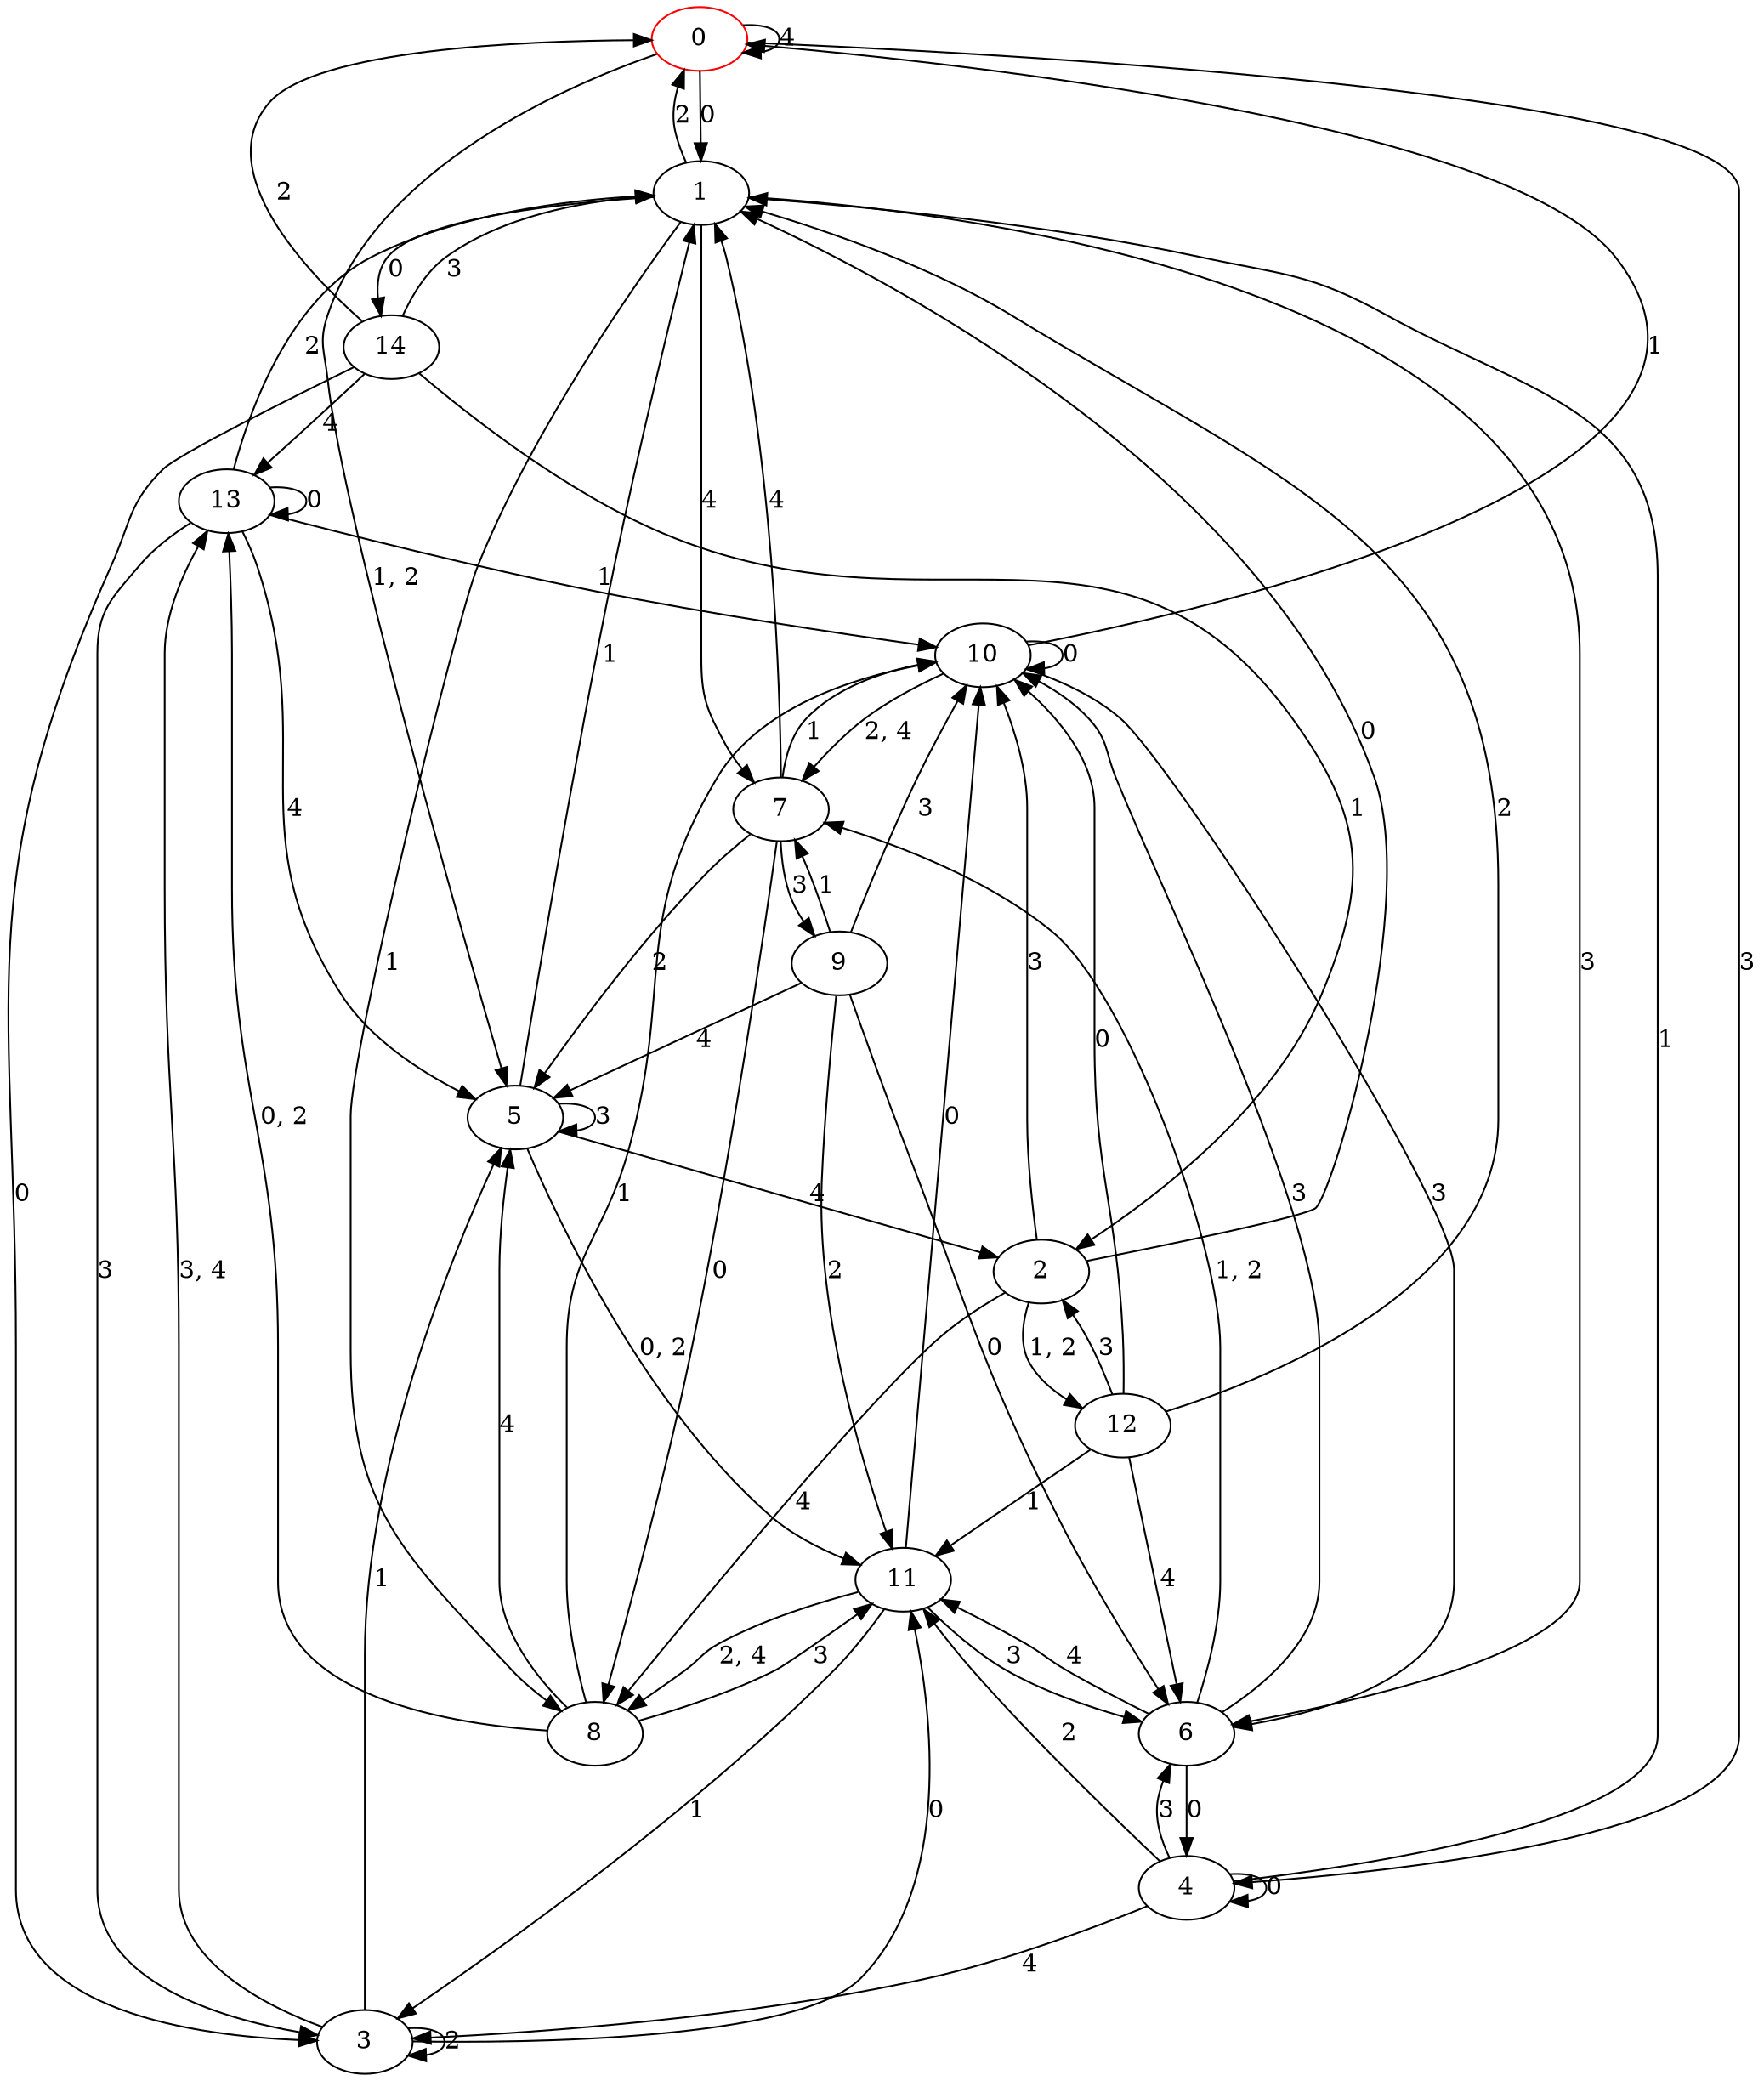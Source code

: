digraph g {
0 [label= "0"] [color="red"];
1 [label= "1"];
2 [label= "2"];
3 [label= "3"];
4 [label= "4"];
5 [label= "5"];
6 [label= "6"];
7 [label= "7"];
8 [label= "8"];
9 [label= "9"];
10 [label= "10"];
11 [label= "11"];
12 [label= "12"];
13 [label= "13"];
14 [label= "14"];
0 -> 1[label= "0"];
0 -> 4[label= "3"];
0 -> 0[label= "4"];
1 -> 14[label= "0"];
1 -> 8[label= "1"];
1 -> 0[label= "2"];
1 -> 6[label= "3"];
1 -> 7[label= "4"];
2 -> 1[label= "0"];
2 -> 10[label= "3"];
2 -> 8[label= "4"];
3 -> 11[label= "0"];
3 -> 5[label= "1"];
3 -> 3[label= "2"];
4 -> 4[label= "0"];
4 -> 1[label= "1"];
4 -> 11[label= "2"];
4 -> 6[label= "3"];
4 -> 3[label= "4"];
5 -> 1[label= "1"];
5 -> 5[label= "3"];
5 -> 2[label= "4"];
6 -> 4[label= "0"];
6 -> 10[label= "3"];
6 -> 11[label= "4"];
7 -> 8[label= "0"];
7 -> 10[label= "1"];
7 -> 5[label= "2"];
7 -> 9[label= "3"];
7 -> 1[label= "4"];
8 -> 10[label= "1"];
8 -> 11[label= "3"];
8 -> 5[label= "4"];
9 -> 6[label= "0"];
9 -> 7[label= "1"];
9 -> 11[label= "2"];
9 -> 10[label= "3"];
9 -> 5[label= "4"];
10 -> 10[label= "0"];
10 -> 0[label= "1"];
10 -> 6[label= "3"];
11 -> 10[label= "0"];
11 -> 3[label= "1"];
11 -> 6[label= "3"];
12 -> 10[label= "0"];
12 -> 11[label= "1"];
12 -> 1[label= "2"];
12 -> 2[label= "3"];
12 -> 6[label= "4"];
13 -> 13[label= "0"];
13 -> 10[label= "1"];
13 -> 1[label= "2"];
13 -> 3[label= "3"];
13 -> 5[label= "4"];
14 -> 3[label= "0"];
14 -> 2[label= "1"];
14 -> 0[label= "2"];
14 -> 1[label= "3"];
14 -> 13[label= "4"];
0 -> 5[label= "1, 2"];
2 -> 12[label= "1, 2"];
3 -> 13[label= "3, 4"];
5 -> 11[label= "0, 2"];
6 -> 7[label= "1, 2"];
8 -> 13[label= "0, 2"];
10 -> 7[label= "2, 4"];
11 -> 8[label= "2, 4"];
}

